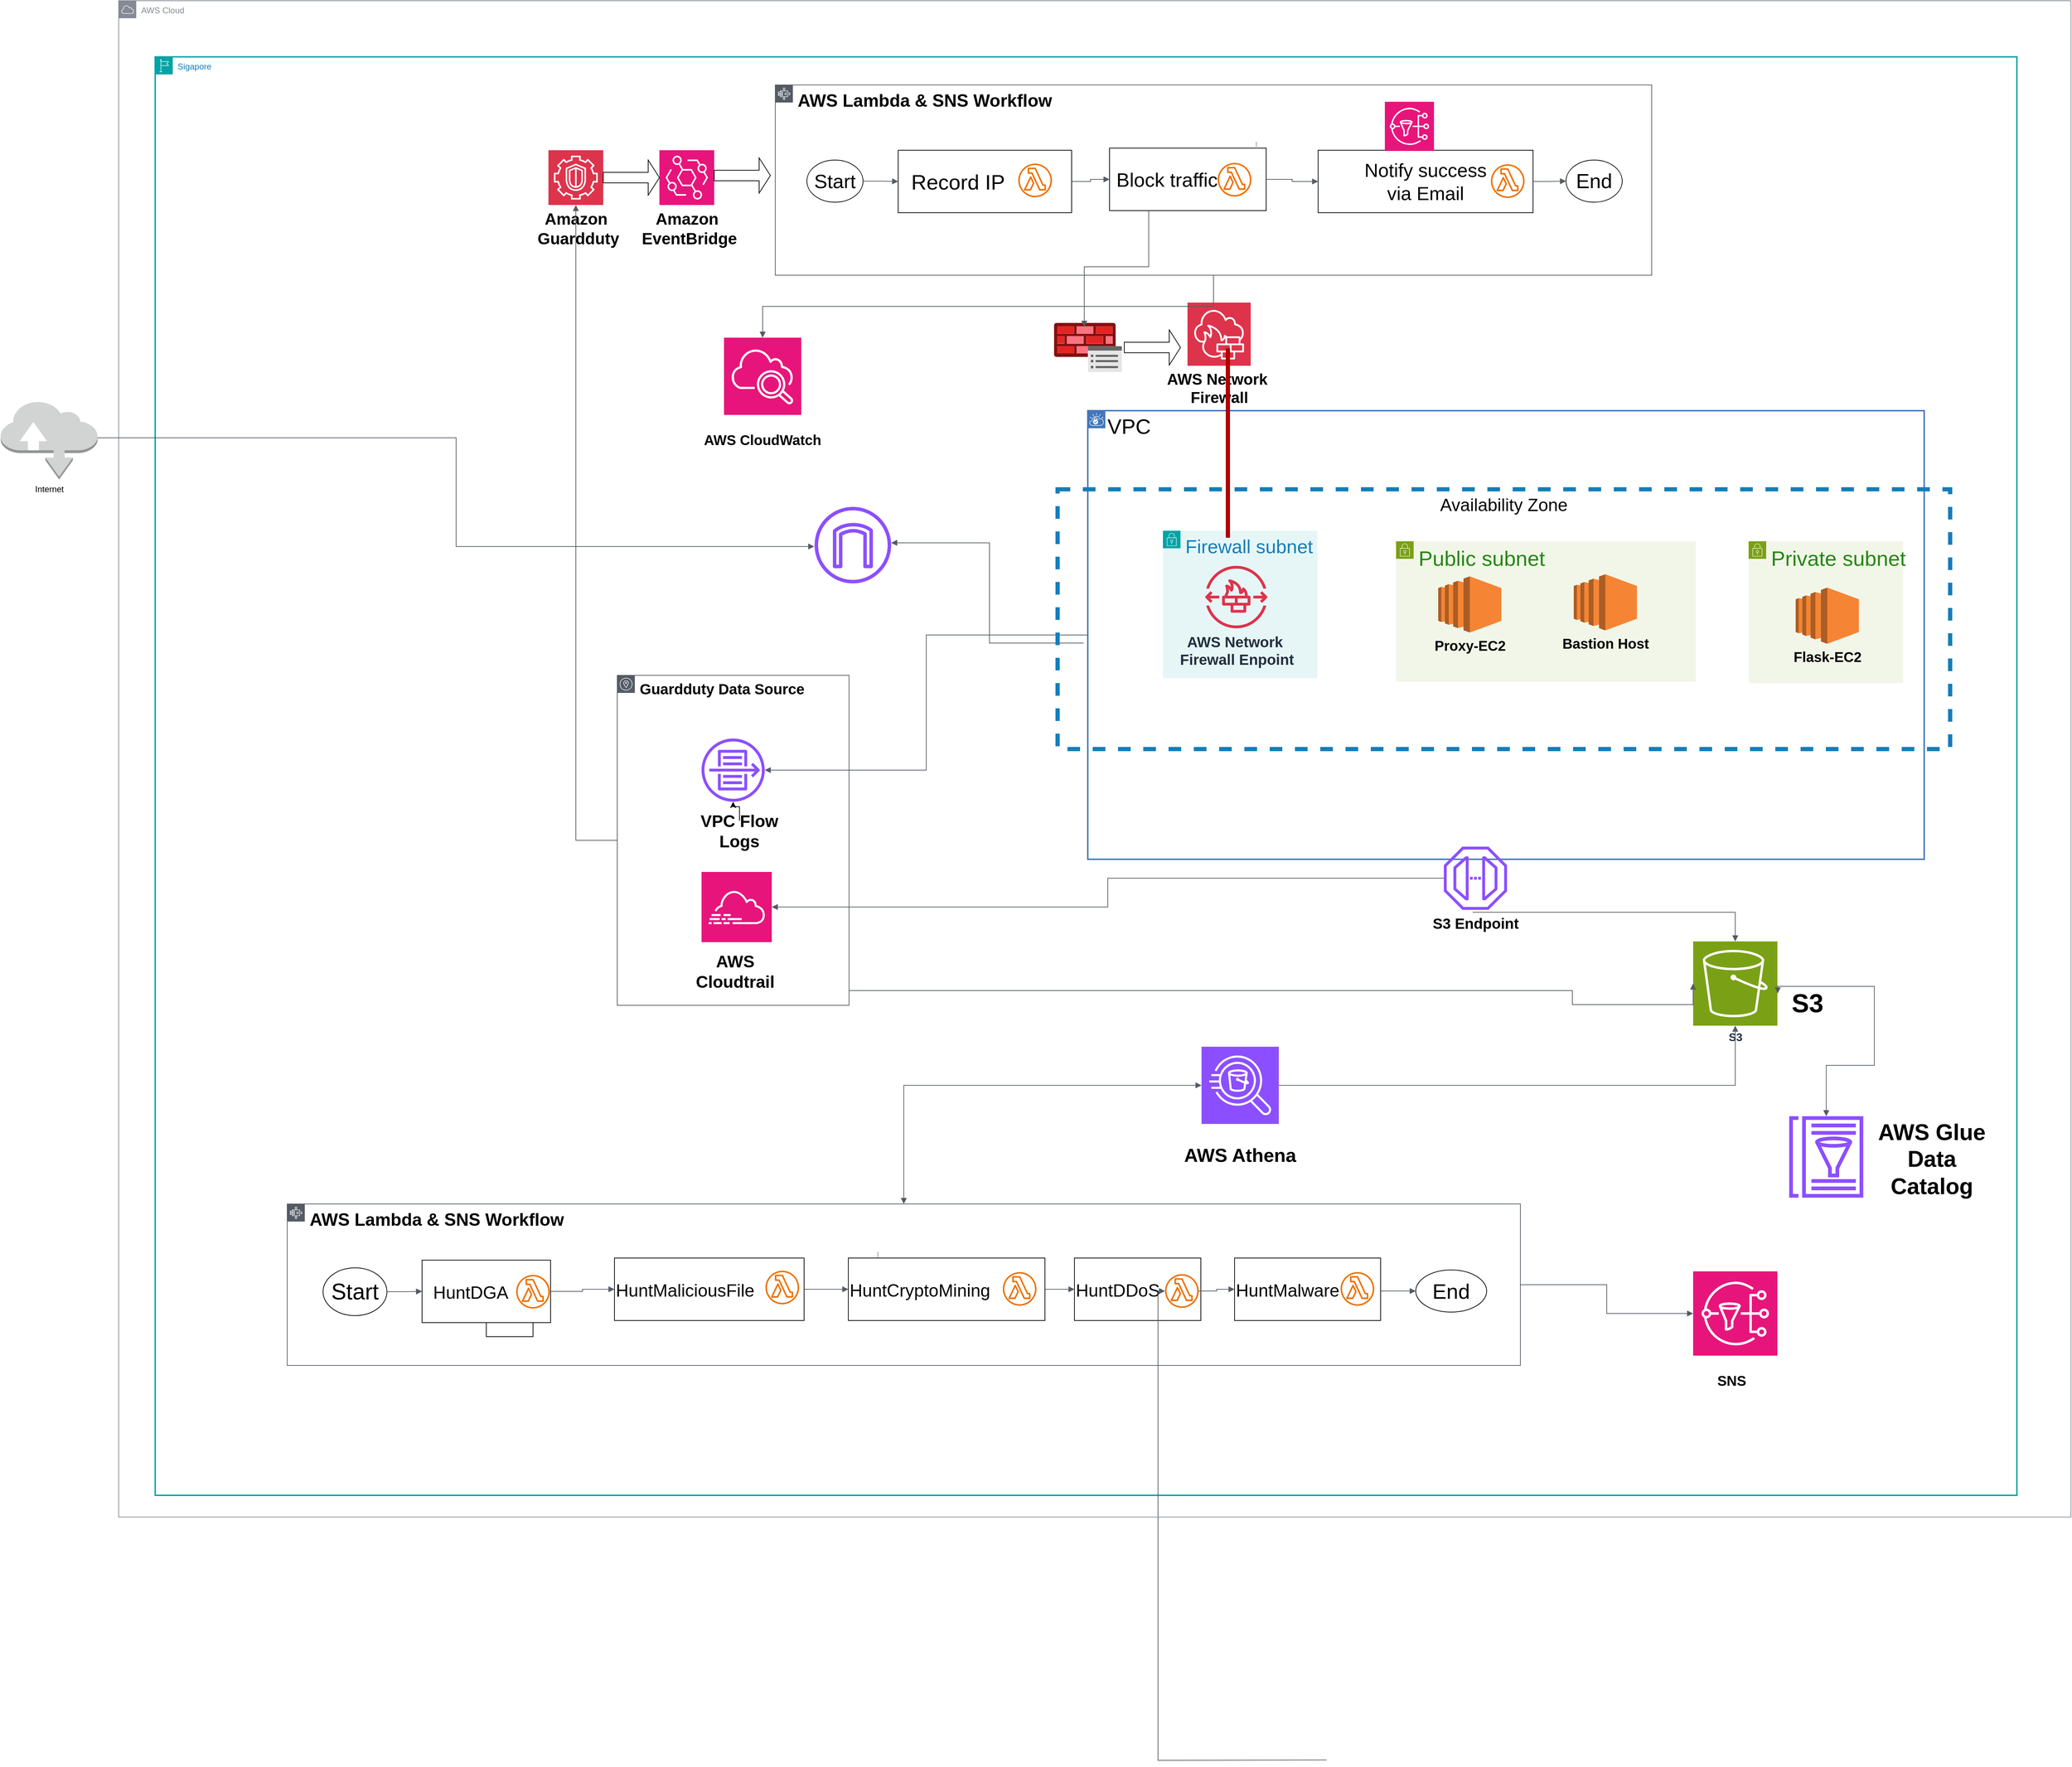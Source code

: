 <mxfile version="27.1.4">
  <diagram name="Trang-1" id="rcItPHVDbqnt85SRIA_v">
    <mxGraphModel dx="4168" dy="2244" grid="0" gridSize="10" guides="0" tooltips="1" connect="1" arrows="1" fold="1" page="1" pageScale="1" pageWidth="4800" pageHeight="4336" background="light-dark(#FFFFFF,#FFFFFF)" math="0" shadow="0">
      <root>
        <mxCell id="0" />
        <mxCell id="1" parent="0" />
        <mxCell id="wpNzQlKAcKia0D_ap1BT-6" value="&lt;font style=&quot;font-size: 30px;&quot;&gt;Public subnet&lt;/font&gt;" style="points=[[0,0],[0.25,0],[0.5,0],[0.75,0],[1,0],[1,0.25],[1,0.5],[1,0.75],[1,1],[0.75,1],[0.5,1],[0.25,1],[0,1],[0,0.75],[0,0.5],[0,0.25]];outlineConnect=0;gradientColor=none;html=1;whiteSpace=wrap;fontSize=12;fontStyle=0;container=1;pointerEvents=0;collapsible=0;recursiveResize=0;shape=mxgraph.aws4.group;grIcon=mxgraph.aws4.group_security_group;grStroke=0;strokeColor=#7AA116;fillColor=#F2F6E8;verticalAlign=top;align=left;spacingLeft=30;fontColor=#248814;dashed=0;" parent="1" vertex="1">
          <mxGeometry x="2010" y="1360" width="427" height="200" as="geometry" />
        </mxCell>
        <mxCell id="wAdAc6-QEUFjlLHtvM_q-1" value="Sigapore" style="points=[[0,0],[0.25,0],[0.5,0],[0.75,0],[1,0],[1,0.25],[1,0.5],[1,0.75],[1,1],[0.75,1],[0.5,1],[0.25,1],[0,1],[0,0.75],[0,0.5],[0,0.25]];outlineConnect=0;gradientColor=none;html=1;whiteSpace=wrap;fontSize=12;fontStyle=0;container=1;pointerEvents=0;collapsible=0;recursiveResize=0;shape=mxgraph.aws4.group;grIcon=mxgraph.aws4.group_region;strokeColor=#00A4A6;fillColor=none;verticalAlign=top;align=left;spacingLeft=30;fontColor=#147EBA;strokeWidth=2;" parent="1" vertex="1">
          <mxGeometry x="243" y="670" width="2651" height="2049" as="geometry" />
        </mxCell>
        <mxCell id="wAdAc6-QEUFjlLHtvM_q-3" value="&lt;font style=&quot;color: light-dark(rgb(0, 0, 0), rgb(0, 0, 0)); font-size: 30px;&quot;&gt;VPC&lt;/font&gt;" style="shape=mxgraph.ibm.box;prType=vpc;fontStyle=0;verticalAlign=top;align=left;spacingLeft=32;spacingTop=4;fillColor=none;rounded=0;whiteSpace=wrap;html=1;strokeColor=#4376BB;strokeWidth=2;dashed=0;container=0;spacing=-4;collapsible=0;expand=0;recursiveResize=0;fontSize=20;" parent="wAdAc6-QEUFjlLHtvM_q-1" vertex="1">
          <mxGeometry x="1328" y="504" width="1191" height="639" as="geometry" />
        </mxCell>
        <mxCell id="wAdAc6-QEUFjlLHtvM_q-11" value="&lt;font style=&quot;font-size: 25px; color: light-dark(rgb(255, 255, 255), rgb(0, 0, 0));&quot;&gt;&lt;b style=&quot;&quot;&gt;Firewall Policy&lt;/b&gt;&lt;/font&gt;" style="image;aspect=fixed;html=1;points=[];align=center;fontSize=12;image=img/lib/azure2/networking/Azure_Firewall_Policy.svg;labelBackgroundColor=light-dark(#FFFFFF,#FFFFFF);" parent="wAdAc6-QEUFjlLHtvM_q-1" vertex="1">
          <mxGeometry x="1280" y="379" width="96.51" height="70" as="geometry" />
        </mxCell>
        <mxCell id="wAdAc6-QEUFjlLHtvM_q-12" value="&lt;font style=&quot;color: light-dark(rgb(0, 0, 0), rgb(0, 0, 0)); font-size: 23px;&quot;&gt;&lt;b style=&quot;&quot;&gt;Amazon&lt;/b&gt;&lt;/font&gt;&lt;div&gt;&lt;font style=&quot;color: light-dark(rgb(0, 0, 0), rgb(0, 0, 0)); font-size: 23px;&quot;&gt;&lt;b style=&quot;&quot;&gt;&amp;nbsp;EventBridge&lt;/b&gt;&lt;/font&gt;&lt;/div&gt;" style="sketch=0;points=[[0,0,0],[0.25,0,0],[0.5,0,0],[0.75,0,0],[1,0,0],[0,1,0],[0.25,1,0],[0.5,1,0],[0.75,1,0],[1,1,0],[0,0.25,0],[0,0.5,0],[0,0.75,0],[1,0.25,0],[1,0.5,0],[1,0.75,0]];outlineConnect=0;fontColor=#232F3E;fillColor=#E7157B;strokeColor=#ffffff;dashed=0;verticalLabelPosition=bottom;verticalAlign=top;align=center;html=1;fontSize=12;fontStyle=0;aspect=fixed;shape=mxgraph.aws4.resourceIcon;resIcon=mxgraph.aws4.eventbridge;" parent="wAdAc6-QEUFjlLHtvM_q-1" vertex="1">
          <mxGeometry x="718" y="133" width="78" height="78" as="geometry" />
        </mxCell>
        <mxCell id="wAdAc6-QEUFjlLHtvM_q-13" value="&lt;font style=&quot;color: light-dark(rgb(0, 0, 0), rgb(0, 0, 0)); font-size: 23px;&quot;&gt;&lt;b style=&quot;&quot;&gt;Amazon&lt;/b&gt;&lt;/font&gt;&lt;div&gt;&lt;font style=&quot;color: light-dark(rgb(0, 0, 0), rgb(0, 0, 0)); font-size: 23px;&quot;&gt;&lt;b style=&quot;&quot;&gt;&amp;nbsp;Guardduty&lt;/b&gt;&lt;/font&gt;&lt;/div&gt;" style="sketch=0;points=[[0,0,0],[0.25,0,0],[0.5,0,0],[0.75,0,0],[1,0,0],[0,1,0],[0.25,1,0],[0.5,1,0],[0.75,1,0],[1,1,0],[0,0.25,0],[0,0.5,0],[0,0.75,0],[1,0.25,0],[1,0.5,0],[1,0.75,0]];outlineConnect=0;fontColor=#232F3E;fillColor=#DD344C;strokeColor=#ffffff;dashed=0;verticalLabelPosition=bottom;verticalAlign=top;align=center;html=1;fontSize=12;fontStyle=0;aspect=fixed;shape=mxgraph.aws4.resourceIcon;resIcon=mxgraph.aws4.guardduty;" parent="wAdAc6-QEUFjlLHtvM_q-1" vertex="1">
          <mxGeometry x="560" y="133" width="78" height="78" as="geometry" />
        </mxCell>
        <mxCell id="wAdAc6-QEUFjlLHtvM_q-14" value="" style="shape=singleArrow;whiteSpace=wrap;html=1;" parent="wAdAc6-QEUFjlLHtvM_q-1" vertex="1">
          <mxGeometry x="638" y="147" width="80" height="50" as="geometry" />
        </mxCell>
        <mxCell id="wAdAc6-QEUFjlLHtvM_q-15" value="" style="shape=singleArrow;whiteSpace=wrap;html=1;" parent="wAdAc6-QEUFjlLHtvM_q-1" vertex="1">
          <mxGeometry x="796" y="144" width="80" height="50" as="geometry" />
        </mxCell>
        <mxCell id="wAdAc6-QEUFjlLHtvM_q-17" value="&lt;font style=&quot;color: light-dark(rgb(0, 0, 0), rgb(0, 0, 0)); font-size: 22px;&quot;&gt;&lt;font style=&quot;&quot;&gt;&lt;b style=&quot;&quot;&gt;AWS&amp;nbsp;&lt;/b&gt;&lt;/font&gt;&lt;b style=&quot;background-color: transparent;&quot;&gt;Network&amp;nbsp;&lt;/b&gt;&lt;/font&gt;&lt;div&gt;&lt;font style=&quot;color: light-dark(rgb(0, 0, 0), rgb(0, 0, 0)); font-size: 22px;&quot;&gt;&lt;b style=&quot;&quot;&gt;Firewall&lt;/b&gt;&lt;/font&gt;&lt;/div&gt;" style="sketch=0;points=[[0,0,0],[0.25,0,0],[0.5,0,0],[0.75,0,0],[1,0,0],[0,1,0],[0.25,1,0],[0.5,1,0],[0.75,1,0],[1,1,0],[0,0.25,0],[0,0.5,0],[0,0.75,0],[1,0.25,0],[1,0.5,0],[1,0.75,0]];outlineConnect=0;fontColor=#232F3E;fillColor=#DD344C;strokeColor=#ffffff;dashed=0;verticalLabelPosition=bottom;verticalAlign=top;align=center;html=1;fontSize=12;fontStyle=0;aspect=fixed;shape=mxgraph.aws4.resourceIcon;resIcon=mxgraph.aws4.network_firewall;" parent="wAdAc6-QEUFjlLHtvM_q-1" vertex="1">
          <mxGeometry x="1470" y="350" width="90" height="90" as="geometry" />
        </mxCell>
        <mxCell id="wAdAc6-QEUFjlLHtvM_q-18" value="" style="shape=singleArrow;whiteSpace=wrap;html=1;" parent="wAdAc6-QEUFjlLHtvM_q-1" vertex="1">
          <mxGeometry x="1380" y="389" width="80" height="50" as="geometry" />
        </mxCell>
        <mxCell id="wAdAc6-QEUFjlLHtvM_q-20" value="&lt;font style=&quot;color: light-dark(rgb(0, 0, 0), rgb(0, 0, 0)); font-size: 28px;&quot;&gt;Start&lt;/font&gt;" style="ellipse;whiteSpace=wrap;html=1;fillColor=light-dark(#FFFFFF,#FFFFFF);strokeColor=light-dark(#000000,#000000);" parent="wAdAc6-QEUFjlLHtvM_q-1" vertex="1">
          <mxGeometry x="928" y="147" width="80" height="60" as="geometry" />
        </mxCell>
        <mxCell id="wAdAc6-QEUFjlLHtvM_q-21" value="&lt;font style=&quot;color: light-dark(rgb(0, 0, 0), rgb(0, 0, 0)); font-size: 30px;&quot;&gt;&amp;nbsp; Record IP&lt;/font&gt;" style="rounded=0;whiteSpace=wrap;html=1;align=left;fillColor=light-dark(#FFFFFF,#FFFFFF);strokeColor=light-dark(#000000,#000000);" parent="wAdAc6-QEUFjlLHtvM_q-1" vertex="1">
          <mxGeometry x="1058" y="133" width="247" height="89" as="geometry" />
        </mxCell>
        <mxCell id="wAdAc6-QEUFjlLHtvM_q-22" value="&lt;font style=&quot;color: light-dark(rgb(0, 0, 0), rgb(0, 0, 0)); font-size: 28px;&quot;&gt;&amp;nbsp;Block&amp;nbsp;&lt;span style=&quot;background-color: transparent;&quot;&gt;traffic&lt;/span&gt;&lt;/font&gt;" style="rounded=0;whiteSpace=wrap;html=1;align=left;fillColor=light-dark(#FFFFFF,#FFFFFF);strokeColor=light-dark(#000000,#000000);" parent="wAdAc6-QEUFjlLHtvM_q-1" vertex="1">
          <mxGeometry x="1359" y="130" width="223" height="89" as="geometry" />
        </mxCell>
        <mxCell id="wAdAc6-QEUFjlLHtvM_q-23" value="&lt;font style=&quot;font-size: 27px; color: light-dark(rgb(0, 0, 0), rgb(0, 0, 0));&quot;&gt;Notify success&lt;/font&gt;&lt;div&gt;&lt;font style=&quot;font-size: 27px; color: light-dark(rgb(0, 0, 0), rgb(0, 0, 0));&quot;&gt;via Email&lt;/font&gt;&lt;/div&gt;" style="rounded=0;whiteSpace=wrap;html=1;fillColor=light-dark(#FFFFFF,#FFFFFF);strokeColor=light-dark(#000000,#000000);" parent="wAdAc6-QEUFjlLHtvM_q-1" vertex="1">
          <mxGeometry x="1656" y="133" width="306" height="89" as="geometry" />
        </mxCell>
        <mxCell id="wAdAc6-QEUFjlLHtvM_q-24" value="&lt;font style=&quot;color: light-dark(rgb(0, 0, 0), rgb(0, 0, 0)); font-size: 29px;&quot;&gt;End&lt;/font&gt;" style="ellipse;whiteSpace=wrap;html=1;fillColor=light-dark(#FFFFFF,#FFFFFF);strokeColor=light-dark(#000000,#000000);" parent="wAdAc6-QEUFjlLHtvM_q-1" vertex="1">
          <mxGeometry x="2009" y="147" width="80" height="60" as="geometry" />
        </mxCell>
        <mxCell id="wAdAc6-QEUFjlLHtvM_q-25" value="" style="edgeStyle=orthogonalEdgeStyle;html=1;endArrow=block;elbow=vertical;startArrow=none;endFill=1;strokeColor=light-dark(#545B64,#000000);rounded=0;entryX=0;entryY=0.5;entryDx=0;entryDy=0;exitX=1;exitY=0.5;exitDx=0;exitDy=0;" parent="wAdAc6-QEUFjlLHtvM_q-1" source="wAdAc6-QEUFjlLHtvM_q-20" target="wAdAc6-QEUFjlLHtvM_q-21" edge="1">
          <mxGeometry width="100" relative="1" as="geometry">
            <mxPoint x="1058" y="441" as="sourcePoint" />
            <mxPoint x="1158" y="441" as="targetPoint" />
          </mxGeometry>
        </mxCell>
        <mxCell id="wAdAc6-QEUFjlLHtvM_q-26" value="" style="edgeStyle=orthogonalEdgeStyle;html=1;endArrow=block;elbow=vertical;startArrow=none;endFill=1;strokeColor=light-dark(#545B64,#000000);rounded=0;exitX=1;exitY=0.5;exitDx=0;exitDy=0;entryX=0;entryY=0.5;entryDx=0;entryDy=0;" parent="wAdAc6-QEUFjlLHtvM_q-1" source="wAdAc6-QEUFjlLHtvM_q-21" target="wAdAc6-QEUFjlLHtvM_q-22" edge="1">
          <mxGeometry width="100" relative="1" as="geometry">
            <mxPoint x="1048" y="351" as="sourcePoint" />
            <mxPoint x="1148" y="351" as="targetPoint" />
          </mxGeometry>
        </mxCell>
        <mxCell id="wAdAc6-QEUFjlLHtvM_q-27" value="" style="edgeStyle=orthogonalEdgeStyle;html=1;endArrow=block;elbow=vertical;startArrow=none;endFill=1;strokeColor=light-dark(#545B64,#000000);rounded=0;exitX=1;exitY=0.5;exitDx=0;exitDy=0;entryX=0;entryY=0.5;entryDx=0;entryDy=0;" parent="wAdAc6-QEUFjlLHtvM_q-1" source="wAdAc6-QEUFjlLHtvM_q-22" target="wAdAc6-QEUFjlLHtvM_q-23" edge="1">
          <mxGeometry width="100" relative="1" as="geometry">
            <mxPoint x="1048" y="351" as="sourcePoint" />
            <mxPoint x="1148" y="351" as="targetPoint" />
          </mxGeometry>
        </mxCell>
        <mxCell id="wAdAc6-QEUFjlLHtvM_q-28" value="" style="edgeStyle=orthogonalEdgeStyle;html=1;endArrow=block;elbow=vertical;startArrow=none;endFill=1;strokeColor=light-dark(#545B64,#000000);rounded=0;exitX=1;exitY=0.5;exitDx=0;exitDy=0;entryX=0;entryY=0.5;entryDx=0;entryDy=0;" parent="wAdAc6-QEUFjlLHtvM_q-1" source="wAdAc6-QEUFjlLHtvM_q-23" target="wAdAc6-QEUFjlLHtvM_q-24" edge="1">
          <mxGeometry width="100" relative="1" as="geometry">
            <mxPoint x="1048" y="351" as="sourcePoint" />
            <mxPoint x="1148" y="351" as="targetPoint" />
          </mxGeometry>
        </mxCell>
        <mxCell id="wAdAc6-QEUFjlLHtvM_q-29" value="" style="sketch=0;outlineConnect=0;fontColor=#232F3E;gradientColor=none;fillColor=#ED7100;strokeColor=none;dashed=0;verticalLabelPosition=bottom;verticalAlign=top;align=center;html=1;fontSize=12;fontStyle=0;aspect=fixed;pointerEvents=1;shape=mxgraph.aws4.lambda_function;" parent="wAdAc6-QEUFjlLHtvM_q-1" vertex="1">
          <mxGeometry x="1229" y="152" width="48" height="48" as="geometry" />
        </mxCell>
        <mxCell id="wAdAc6-QEUFjlLHtvM_q-30" value="" style="sketch=0;outlineConnect=0;fontColor=#232F3E;gradientColor=none;fillColor=#ED7100;strokeColor=none;dashed=0;verticalLabelPosition=bottom;verticalAlign=top;align=center;html=1;fontSize=12;fontStyle=0;aspect=fixed;pointerEvents=1;shape=mxgraph.aws4.lambda_function;" parent="wAdAc6-QEUFjlLHtvM_q-1" vertex="1">
          <mxGeometry x="1513" y="151" width="48" height="48" as="geometry" />
        </mxCell>
        <mxCell id="wAdAc6-QEUFjlLHtvM_q-31" value="" style="sketch=0;points=[[0,0,0],[0.25,0,0],[0.5,0,0],[0.75,0,0],[1,0,0],[0,1,0],[0.25,1,0],[0.5,1,0],[0.75,1,0],[1,1,0],[0,0.25,0],[0,0.5,0],[0,0.75,0],[1,0.25,0],[1,0.5,0],[1,0.75,0]];outlineConnect=0;fontColor=#232F3E;fillColor=#E7157B;strokeColor=#ffffff;dashed=0;verticalLabelPosition=bottom;verticalAlign=top;align=center;html=1;fontSize=12;fontStyle=0;aspect=fixed;shape=mxgraph.aws4.resourceIcon;resIcon=mxgraph.aws4.sns;" parent="wAdAc6-QEUFjlLHtvM_q-1" vertex="1">
          <mxGeometry x="1751" y="64" width="70" height="70" as="geometry" />
        </mxCell>
        <mxCell id="wAdAc6-QEUFjlLHtvM_q-32" value="" style="verticalLabelPosition=bottom;shadow=0;dashed=0;align=center;html=1;verticalAlign=top;strokeWidth=1;shape=mxgraph.mockup.markup.line;strokeColor=#999999;direction=north;" parent="wAdAc6-QEUFjlLHtvM_q-1" vertex="1">
          <mxGeometry x="1558" y="121" width="20" height="10" as="geometry" />
        </mxCell>
        <mxCell id="wAdAc6-QEUFjlLHtvM_q-33" value="" style="edgeStyle=orthogonalEdgeStyle;html=1;endArrow=block;elbow=vertical;startArrow=none;endFill=1;strokeColor=light-dark(#545B64,#000000);rounded=0;exitX=0.25;exitY=1;exitDx=0;exitDy=0;entryX=0.446;entryY=0.079;entryDx=0;entryDy=0;entryPerimeter=0;" parent="wAdAc6-QEUFjlLHtvM_q-1" source="wAdAc6-QEUFjlLHtvM_q-22" target="wAdAc6-QEUFjlLHtvM_q-11" edge="1">
          <mxGeometry width="100" relative="1" as="geometry">
            <mxPoint x="1048" y="451" as="sourcePoint" />
            <mxPoint x="1148" y="451" as="targetPoint" />
          </mxGeometry>
        </mxCell>
        <mxCell id="wAdAc6-QEUFjlLHtvM_q-34" value="&lt;b&gt;&lt;font style=&quot;font-size: 16px;&quot;&gt;S3&lt;/font&gt;&lt;/b&gt;" style="sketch=0;points=[[0,0,0],[0.25,0,0],[0.5,0,0],[0.75,0,0],[1,0,0],[0,1,0],[0.25,1,0],[0.5,1,0],[0.75,1,0],[1,1,0],[0,0.25,0],[0,0.5,0],[0,0.75,0],[1,0.25,0],[1,0.5,0],[1,0.75,0]];outlineConnect=0;fontColor=#232F3E;fillColor=#7AA116;strokeColor=#ffffff;dashed=0;verticalLabelPosition=bottom;verticalAlign=top;align=center;html=1;fontSize=12;fontStyle=0;aspect=fixed;shape=mxgraph.aws4.resourceIcon;resIcon=mxgraph.aws4.s3;" parent="wAdAc6-QEUFjlLHtvM_q-1" vertex="1">
          <mxGeometry x="2190" y="1260" width="120" height="120" as="geometry" />
        </mxCell>
        <mxCell id="wAdAc6-QEUFjlLHtvM_q-35" value="" style="edgeStyle=orthogonalEdgeStyle;html=1;endArrow=block;elbow=vertical;startArrow=none;endFill=1;strokeColor=light-dark(#545B64,#000000);rounded=0;exitX=0.457;exitY=1.039;exitDx=0;exitDy=0;exitPerimeter=0;entryX=0.5;entryY=0;entryDx=0;entryDy=0;entryPerimeter=0;" parent="wAdAc6-QEUFjlLHtvM_q-1" source="wAdAc6-QEUFjlLHtvM_q-39" target="wAdAc6-QEUFjlLHtvM_q-34" edge="1">
          <mxGeometry width="100" relative="1" as="geometry">
            <mxPoint x="1368" y="561" as="sourcePoint" />
            <mxPoint x="2110" y="1315" as="targetPoint" />
          </mxGeometry>
        </mxCell>
        <mxCell id="wAdAc6-QEUFjlLHtvM_q-36" value="" style="sketch=0;outlineConnect=0;fontColor=#232F3E;gradientColor=none;fillColor=#8C4FFF;strokeColor=none;dashed=0;verticalLabelPosition=bottom;verticalAlign=top;align=center;html=1;fontSize=12;fontStyle=0;aspect=fixed;pointerEvents=1;shape=mxgraph.aws4.internet_gateway;" parent="wAdAc6-QEUFjlLHtvM_q-1" vertex="1">
          <mxGeometry x="939" y="641" width="109" height="109" as="geometry" />
        </mxCell>
        <mxCell id="wAdAc6-QEUFjlLHtvM_q-37" value="" style="edgeStyle=orthogonalEdgeStyle;html=1;endArrow=block;elbow=vertical;startArrow=none;endFill=1;strokeColor=light-dark(#545B64,#000000);rounded=0;exitX=-0.005;exitY=0.518;exitDx=0;exitDy=0;exitPerimeter=0;entryX=1;entryY=0.47;entryDx=0;entryDy=0;entryPerimeter=0;" parent="wAdAc6-QEUFjlLHtvM_q-1" source="wAdAc6-QEUFjlLHtvM_q-3" target="wAdAc6-QEUFjlLHtvM_q-36" edge="1">
          <mxGeometry width="100" relative="1" as="geometry">
            <mxPoint x="1605" y="1017" as="sourcePoint" />
            <mxPoint x="918" y="848" as="targetPoint" />
          </mxGeometry>
        </mxCell>
        <mxCell id="wpNzQlKAcKia0D_ap1BT-3" value="&lt;b&gt;&lt;font style=&quot;font-size: 21px; color: light-dark(rgb(0, 0, 0), rgb(0, 0, 0));&quot;&gt;Guardduty Data Source&lt;/font&gt;&lt;/b&gt;" style="sketch=0;outlineConnect=0;gradientColor=none;html=1;whiteSpace=wrap;fontSize=12;fontStyle=0;shape=mxgraph.aws4.group;grIcon=mxgraph.aws4.group_availability_zone;strokeColor=light-dark(#545B64,#000000);fillColor=none;verticalAlign=top;align=left;spacingLeft=30;fontColor=#545B64;strokeWidth=1;" parent="wAdAc6-QEUFjlLHtvM_q-1" vertex="1">
          <mxGeometry x="658" y="881" width="330" height="470" as="geometry" />
        </mxCell>
        <mxCell id="wpNzQlKAcKia0D_ap1BT-10" value="" style="sketch=0;outlineConnect=0;fontColor=#232F3E;gradientColor=none;fillColor=#8C4FFF;strokeColor=none;dashed=0;verticalLabelPosition=bottom;verticalAlign=top;align=center;html=1;fontSize=12;fontStyle=0;aspect=fixed;pointerEvents=1;shape=mxgraph.aws4.flow_logs;" parent="wAdAc6-QEUFjlLHtvM_q-1" vertex="1">
          <mxGeometry x="778" y="971" width="90" height="90" as="geometry" />
        </mxCell>
        <mxCell id="wpNzQlKAcKia0D_ap1BT-12" value="" style="edgeStyle=orthogonalEdgeStyle;rounded=0;orthogonalLoop=1;jettySize=auto;html=1;" parent="wAdAc6-QEUFjlLHtvM_q-1" source="wpNzQlKAcKia0D_ap1BT-11" target="wpNzQlKAcKia0D_ap1BT-10" edge="1">
          <mxGeometry relative="1" as="geometry" />
        </mxCell>
        <mxCell id="wpNzQlKAcKia0D_ap1BT-11" value="&lt;font style=&quot;color: light-dark(rgb(0, 0, 0), rgb(0, 0, 0)); font-size: 24px;&quot;&gt;&lt;b style=&quot;&quot;&gt;VPC Flow Logs&lt;/b&gt;&lt;/font&gt;" style="text;strokeColor=none;align=center;fillColor=none;html=1;verticalAlign=middle;whiteSpace=wrap;rounded=0;" parent="wAdAc6-QEUFjlLHtvM_q-1" vertex="1">
          <mxGeometry x="747" y="1088" width="170" height="30" as="geometry" />
        </mxCell>
        <mxCell id="wpNzQlKAcKia0D_ap1BT-14" value="" style="sketch=0;points=[[0,0,0],[0.25,0,0],[0.5,0,0],[0.75,0,0],[1,0,0],[0,1,0],[0.25,1,0],[0.5,1,0],[0.75,1,0],[1,1,0],[0,0.25,0],[0,0.5,0],[0,0.75,0],[1,0.25,0],[1,0.5,0],[1,0.75,0]];points=[[0,0,0],[0.25,0,0],[0.5,0,0],[0.75,0,0],[1,0,0],[0,1,0],[0.25,1,0],[0.5,1,0],[0.75,1,0],[1,1,0],[0,0.25,0],[0,0.5,0],[0,0.75,0],[1,0.25,0],[1,0.5,0],[1,0.75,0]];outlineConnect=0;fontColor=#232F3E;fillColor=#E7157B;strokeColor=#ffffff;dashed=0;verticalLabelPosition=bottom;verticalAlign=top;align=center;html=1;fontSize=12;fontStyle=0;aspect=fixed;shape=mxgraph.aws4.resourceIcon;resIcon=mxgraph.aws4.cloudtrail;" parent="wAdAc6-QEUFjlLHtvM_q-1" vertex="1">
          <mxGeometry x="778" y="1161" width="100" height="100" as="geometry" />
        </mxCell>
        <mxCell id="wpNzQlKAcKia0D_ap1BT-15" value="&lt;b style=&quot;&quot;&gt;&lt;font style=&quot;color: light-dark(rgb(0, 0, 0), rgb(0, 0, 0)); font-size: 24px;&quot;&gt;AWS Cloudtrail&lt;/font&gt;&lt;/b&gt;" style="text;strokeColor=none;align=center;fillColor=none;html=1;verticalAlign=middle;whiteSpace=wrap;rounded=0;" parent="wAdAc6-QEUFjlLHtvM_q-1" vertex="1">
          <mxGeometry x="741" y="1288" width="170" height="30" as="geometry" />
        </mxCell>
        <mxCell id="wpNzQlKAcKia0D_ap1BT-20" value="" style="edgeStyle=orthogonalEdgeStyle;html=1;endArrow=block;elbow=vertical;startArrow=none;endFill=1;strokeColor=light-dark(#545B64,#000000);rounded=0;entryX=1;entryY=0.5;entryDx=0;entryDy=0;entryPerimeter=0;" parent="wAdAc6-QEUFjlLHtvM_q-1" target="wpNzQlKAcKia0D_ap1BT-14" edge="1" source="wAdAc6-QEUFjlLHtvM_q-39">
          <mxGeometry width="100" relative="1" as="geometry">
            <mxPoint x="1688" y="1261" as="sourcePoint" />
            <mxPoint x="1328" y="1081" as="targetPoint" />
          </mxGeometry>
        </mxCell>
        <mxCell id="wpNzQlKAcKia0D_ap1BT-21" value="" style="edgeStyle=orthogonalEdgeStyle;html=1;endArrow=none;elbow=vertical;startArrow=block;startFill=1;strokeColor=light-dark(#545B64,#000000);rounded=0;" parent="wAdAc6-QEUFjlLHtvM_q-1" source="wpNzQlKAcKia0D_ap1BT-10" target="wAdAc6-QEUFjlLHtvM_q-3" edge="1">
          <mxGeometry width="100" relative="1" as="geometry">
            <mxPoint x="1228" y="831" as="sourcePoint" />
            <mxPoint x="1328" y="831" as="targetPoint" />
          </mxGeometry>
        </mxCell>
        <mxCell id="wpNzQlKAcKia0D_ap1BT-22" value="" style="edgeStyle=orthogonalEdgeStyle;html=1;endArrow=none;elbow=vertical;startArrow=block;startFill=1;strokeColor=light-dark(#545B64,#000000);rounded=0;" parent="wAdAc6-QEUFjlLHtvM_q-1" source="wAdAc6-QEUFjlLHtvM_q-13" target="wpNzQlKAcKia0D_ap1BT-3" edge="1">
          <mxGeometry width="100" relative="1" as="geometry">
            <mxPoint x="1228" y="581" as="sourcePoint" />
            <mxPoint x="1328" y="581" as="targetPoint" />
            <Array as="points">
              <mxPoint x="599" y="1116" />
            </Array>
          </mxGeometry>
        </mxCell>
        <mxCell id="EtzaleCvmVlhLOoWNc1e-2" value="" style="edgeStyle=orthogonalEdgeStyle;html=1;endArrow=block;elbow=vertical;startArrow=none;endFill=1;strokeColor=light-dark(#545B64,#000000);rounded=0;entryX=0;entryY=0.5;entryDx=0;entryDy=0;entryPerimeter=0;" parent="wAdAc6-QEUFjlLHtvM_q-1" source="wpNzQlKAcKia0D_ap1BT-3" target="wAdAc6-QEUFjlLHtvM_q-34" edge="1">
          <mxGeometry width="100" relative="1" as="geometry">
            <mxPoint x="1168" y="1501" as="sourcePoint" />
            <mxPoint x="1268" y="1501" as="targetPoint" />
            <Array as="points">
              <mxPoint x="2018" y="1330" />
              <mxPoint x="2018" y="1350" />
            </Array>
          </mxGeometry>
        </mxCell>
        <mxCell id="EtzaleCvmVlhLOoWNc1e-17" value="&lt;font style=&quot;color: light-dark(rgb(0, 0, 0), rgb(0, 0, 0)); font-size: 32px;&quot;&gt;Start&lt;/font&gt;" style="ellipse;whiteSpace=wrap;html=1;fillColor=light-dark(#FFFFFF,#FFFFFF);strokeColor=light-dark(#000000,#000000);" parent="wAdAc6-QEUFjlLHtvM_q-1" vertex="1">
          <mxGeometry x="239" y="1725" width="91" height="68" as="geometry" />
        </mxCell>
        <mxCell id="0qpvogL_7aWxcKx0yd9Q-4" value="" style="edgeStyle=orthogonalEdgeStyle;rounded=0;orthogonalLoop=1;jettySize=auto;html=1;" edge="1" parent="wAdAc6-QEUFjlLHtvM_q-1" source="EtzaleCvmVlhLOoWNc1e-18" target="EtzaleCvmVlhLOoWNc1e-26">
          <mxGeometry relative="1" as="geometry" />
        </mxCell>
        <mxCell id="EtzaleCvmVlhLOoWNc1e-18" value="&lt;font style=&quot;color: light-dark(rgb(0, 0, 0), rgb(0, 0, 0)); font-size: 25px;&quot;&gt;&amp;nbsp; HuntDGA&lt;/font&gt;" style="rounded=0;whiteSpace=wrap;html=1;align=left;fillColor=light-dark(#FFFFFF,#FFFFFF);strokeColor=light-dark(#000000,#000000);" parent="wAdAc6-QEUFjlLHtvM_q-1" vertex="1">
          <mxGeometry x="380" y="1714" width="183" height="89" as="geometry" />
        </mxCell>
        <mxCell id="EtzaleCvmVlhLOoWNc1e-19" value="&lt;font style=&quot;color: light-dark(rgb(0, 0, 0), rgb(0, 0, 0)); font-size: 25px;&quot;&gt;HuntMaliciousFile&lt;/font&gt;" style="rounded=0;whiteSpace=wrap;html=1;align=left;strokeColor=light-dark(#000000,#000000);fillColor=light-dark(#FFFFFF,#FFFFFF);" parent="wAdAc6-QEUFjlLHtvM_q-1" vertex="1">
          <mxGeometry x="654" y="1711" width="270" height="89" as="geometry" />
        </mxCell>
        <mxCell id="EtzaleCvmVlhLOoWNc1e-21" value="&lt;font style=&quot;color: light-dark(rgb(0, 0, 0), rgb(0, 0, 0)); font-size: 30px;&quot;&gt;End&lt;/font&gt;" style="ellipse;whiteSpace=wrap;html=1;fillColor=light-dark(#FFFFFF,#FFFFFF);strokeColor=light-dark(#000000,#000000);" parent="wAdAc6-QEUFjlLHtvM_q-1" vertex="1">
          <mxGeometry x="1795" y="1728" width="101" height="60" as="geometry" />
        </mxCell>
        <mxCell id="EtzaleCvmVlhLOoWNc1e-22" value="" style="edgeStyle=orthogonalEdgeStyle;html=1;endArrow=block;elbow=vertical;startArrow=none;endFill=1;strokeColor=light-dark(#545B64,#000000);rounded=0;entryX=0;entryY=0.5;entryDx=0;entryDy=0;exitX=1;exitY=0.5;exitDx=0;exitDy=0;" parent="wAdAc6-QEUFjlLHtvM_q-1" source="EtzaleCvmVlhLOoWNc1e-17" target="EtzaleCvmVlhLOoWNc1e-18" edge="1">
          <mxGeometry width="100" relative="1" as="geometry">
            <mxPoint x="460" y="2022" as="sourcePoint" />
            <mxPoint x="560" y="2022" as="targetPoint" />
          </mxGeometry>
        </mxCell>
        <mxCell id="EtzaleCvmVlhLOoWNc1e-23" value="" style="edgeStyle=orthogonalEdgeStyle;html=1;endArrow=block;elbow=vertical;startArrow=none;endFill=1;strokeColor=light-dark(#545B64,#000000);rounded=0;exitX=1;exitY=0.5;exitDx=0;exitDy=0;entryX=0;entryY=0.5;entryDx=0;entryDy=0;" parent="wAdAc6-QEUFjlLHtvM_q-1" source="EtzaleCvmVlhLOoWNc1e-18" target="EtzaleCvmVlhLOoWNc1e-19" edge="1">
          <mxGeometry width="100" relative="1" as="geometry">
            <mxPoint x="450" y="1932" as="sourcePoint" />
            <mxPoint x="550" y="1932" as="targetPoint" />
          </mxGeometry>
        </mxCell>
        <mxCell id="EtzaleCvmVlhLOoWNc1e-24" value="" style="edgeStyle=orthogonalEdgeStyle;html=1;endArrow=block;elbow=vertical;startArrow=none;endFill=1;strokeColor=light-dark(#545B64,#000000);rounded=0;exitX=1;exitY=0.5;exitDx=0;exitDy=0;entryX=0;entryY=0.5;entryDx=0;entryDy=0;" parent="wAdAc6-QEUFjlLHtvM_q-1" source="EtzaleCvmVlhLOoWNc1e-19" target="EtzaleCvmVlhLOoWNc1e-30" edge="1">
          <mxGeometry width="100" relative="1" as="geometry">
            <mxPoint x="450" y="1932" as="sourcePoint" />
            <mxPoint x="1088" y="1756" as="targetPoint" />
          </mxGeometry>
        </mxCell>
        <mxCell id="EtzaleCvmVlhLOoWNc1e-25" value="" style="edgeStyle=orthogonalEdgeStyle;html=1;endArrow=block;elbow=vertical;startArrow=none;endFill=1;strokeColor=light-dark(#545B64,#000000);rounded=0;exitX=1;exitY=0.5;exitDx=0;exitDy=0;entryX=0;entryY=0.5;entryDx=0;entryDy=0;" parent="wAdAc6-QEUFjlLHtvM_q-1" target="EtzaleCvmVlhLOoWNc1e-21" edge="1">
          <mxGeometry width="100" relative="1" as="geometry">
            <mxPoint x="1598.0" y="1758.5" as="sourcePoint" />
            <mxPoint x="550" y="1932" as="targetPoint" />
          </mxGeometry>
        </mxCell>
        <mxCell id="EtzaleCvmVlhLOoWNc1e-26" value="" style="sketch=0;outlineConnect=0;fontColor=#232F3E;gradientColor=none;fillColor=#ED7100;strokeColor=none;dashed=0;verticalLabelPosition=bottom;verticalAlign=top;align=center;html=1;fontSize=12;fontStyle=0;aspect=fixed;pointerEvents=1;shape=mxgraph.aws4.lambda_function;" parent="wAdAc6-QEUFjlLHtvM_q-1" vertex="1">
          <mxGeometry x="514" y="1735" width="48" height="48" as="geometry" />
        </mxCell>
        <mxCell id="EtzaleCvmVlhLOoWNc1e-27" value="" style="sketch=0;outlineConnect=0;fontColor=#232F3E;gradientColor=none;fillColor=#ED7100;strokeColor=none;dashed=0;verticalLabelPosition=bottom;verticalAlign=top;align=center;html=1;fontSize=12;fontStyle=0;aspect=fixed;pointerEvents=1;shape=mxgraph.aws4.lambda_function;" parent="wAdAc6-QEUFjlLHtvM_q-1" vertex="1">
          <mxGeometry x="869.0" y="1729" width="48" height="48" as="geometry" />
        </mxCell>
        <mxCell id="EtzaleCvmVlhLOoWNc1e-29" value="" style="verticalLabelPosition=bottom;shadow=0;dashed=0;align=center;html=1;verticalAlign=top;strokeWidth=1;shape=mxgraph.mockup.markup.line;strokeColor=#999999;direction=north;" parent="wAdAc6-QEUFjlLHtvM_q-1" vertex="1">
          <mxGeometry x="1019" y="1702" width="20" height="10" as="geometry" />
        </mxCell>
        <mxCell id="EtzaleCvmVlhLOoWNc1e-30" value="&lt;font style=&quot;color: light-dark(rgb(0, 0, 0), rgb(0, 0, 0)); font-size: 25px;&quot;&gt;HuntCryptoMining&lt;/font&gt;" style="rounded=0;whiteSpace=wrap;html=1;align=left;fillColor=light-dark(#FFFFFF,#FFFFFF);strokeColor=light-dark(#000000,#000000);" parent="wAdAc6-QEUFjlLHtvM_q-1" vertex="1">
          <mxGeometry x="987" y="1711" width="280" height="89" as="geometry" />
        </mxCell>
        <mxCell id="EtzaleCvmVlhLOoWNc1e-31" value="" style="sketch=0;outlineConnect=0;fontColor=#232F3E;gradientColor=none;fillColor=#ED7100;strokeColor=none;dashed=0;verticalLabelPosition=bottom;verticalAlign=top;align=center;html=1;fontSize=12;fontStyle=0;aspect=fixed;pointerEvents=1;shape=mxgraph.aws4.lambda_function;" parent="wAdAc6-QEUFjlLHtvM_q-1" vertex="1">
          <mxGeometry x="1207.0" y="1731" width="48" height="48" as="geometry" />
        </mxCell>
        <mxCell id="EtzaleCvmVlhLOoWNc1e-33" value="&lt;font style=&quot;color: light-dark(rgb(0, 0, 0), rgb(0, 0, 0)); font-size: 25px;&quot;&gt;HuntDDoS&lt;/font&gt;" style="rounded=0;whiteSpace=wrap;html=1;align=left;fillColor=light-dark(#FFFFFF,#FFFFFF);strokeColor=light-dark(#000000,#000000);" parent="wAdAc6-QEUFjlLHtvM_q-1" vertex="1">
          <mxGeometry x="1309" y="1711" width="180" height="89" as="geometry" />
        </mxCell>
        <mxCell id="EtzaleCvmVlhLOoWNc1e-35" value="" style="edgeStyle=orthogonalEdgeStyle;html=1;endArrow=block;elbow=vertical;startArrow=none;endFill=1;strokeColor=light-dark(#545B64,#000000);rounded=0;exitX=1;exitY=0.5;exitDx=0;exitDy=0;entryX=0;entryY=0.5;entryDx=0;entryDy=0;" parent="wAdAc6-QEUFjlLHtvM_q-1" source="EtzaleCvmVlhLOoWNc1e-30" target="EtzaleCvmVlhLOoWNc1e-33" edge="1">
          <mxGeometry width="100" relative="1" as="geometry">
            <mxPoint x="1218" y="1971" as="sourcePoint" />
            <mxPoint x="1268" y="1971" as="targetPoint" />
          </mxGeometry>
        </mxCell>
        <mxCell id="EtzaleCvmVlhLOoWNc1e-36" value="&lt;font style=&quot;color: light-dark(rgb(0, 0, 0), rgb(0, 0, 0)); font-size: 25px;&quot;&gt;HuntMalware&lt;/font&gt;" style="rounded=0;whiteSpace=wrap;html=1;align=left;fillColor=light-dark(#FFFFFF,#FFFFFF);strokeColor=light-dark(#000000,#000000);" parent="wAdAc6-QEUFjlLHtvM_q-1" vertex="1">
          <mxGeometry x="1537" y="1711" width="208" height="89" as="geometry" />
        </mxCell>
        <mxCell id="EtzaleCvmVlhLOoWNc1e-37" value="" style="sketch=0;outlineConnect=0;fontColor=#232F3E;gradientColor=none;fillColor=#ED7100;strokeColor=none;dashed=0;verticalLabelPosition=bottom;verticalAlign=top;align=center;html=1;fontSize=12;fontStyle=0;aspect=fixed;pointerEvents=1;shape=mxgraph.aws4.lambda_function;" parent="wAdAc6-QEUFjlLHtvM_q-1" vertex="1">
          <mxGeometry x="1688" y="1731" width="48" height="48" as="geometry" />
        </mxCell>
        <mxCell id="EtzaleCvmVlhLOoWNc1e-38" value="" style="edgeStyle=orthogonalEdgeStyle;html=1;endArrow=block;elbow=vertical;startArrow=none;endFill=1;strokeColor=light-dark(#545B64,#000000);rounded=0;entryX=0;entryY=0.5;entryDx=0;entryDy=0;" parent="wAdAc6-QEUFjlLHtvM_q-1" target="EtzaleCvmVlhLOoWNc1e-36" edge="1" source="EtzaleCvmVlhLOoWNc1e-34">
          <mxGeometry width="100" relative="1" as="geometry">
            <mxPoint x="1428" y="1756" as="sourcePoint" />
            <mxPoint x="1648" y="2021" as="targetPoint" />
          </mxGeometry>
        </mxCell>
        <mxCell id="EtzaleCvmVlhLOoWNc1e-39" value="" style="sketch=0;points=[[0,0,0],[0.25,0,0],[0.5,0,0],[0.75,0,0],[1,0,0],[0,1,0],[0.25,1,0],[0.5,1,0],[0.75,1,0],[1,1,0],[0,0.25,0],[0,0.5,0],[0,0.75,0],[1,0.25,0],[1,0.5,0],[1,0.75,0]];outlineConnect=0;fontColor=#232F3E;fillColor=#E7157B;strokeColor=#ffffff;dashed=0;verticalLabelPosition=bottom;verticalAlign=top;align=center;html=1;fontSize=12;fontStyle=0;aspect=fixed;shape=mxgraph.aws4.resourceIcon;resIcon=mxgraph.aws4.sns;" parent="wAdAc6-QEUFjlLHtvM_q-1" vertex="1">
          <mxGeometry x="2190" y="1730" width="120" height="120" as="geometry" />
        </mxCell>
        <mxCell id="EtzaleCvmVlhLOoWNc1e-41" value="&lt;span style=&quot;font-size: 20px;&quot;&gt;&lt;b&gt;&lt;font style=&quot;color: light-dark(rgb(0, 0, 0), rgb(0, 0, 0));&quot;&gt;SNS&lt;/font&gt;&lt;/b&gt;&lt;/span&gt;" style="text;strokeColor=none;align=center;fillColor=none;html=1;verticalAlign=middle;whiteSpace=wrap;rounded=0;" parent="wAdAc6-QEUFjlLHtvM_q-1" vertex="1">
          <mxGeometry x="2160" y="1870" width="170" height="30" as="geometry" />
        </mxCell>
        <mxCell id="EtzaleCvmVlhLOoWNc1e-42" style="edgeStyle=orthogonalEdgeStyle;rounded=0;orthogonalLoop=1;jettySize=auto;html=1;exitX=0.5;exitY=1;exitDx=0;exitDy=0;" parent="wAdAc6-QEUFjlLHtvM_q-1" source="EtzaleCvmVlhLOoWNc1e-41" target="EtzaleCvmVlhLOoWNc1e-41" edge="1">
          <mxGeometry relative="1" as="geometry" />
        </mxCell>
        <mxCell id="EtzaleCvmVlhLOoWNc1e-43" value="" style="sketch=0;points=[[0,0,0],[0.25,0,0],[0.5,0,0],[0.75,0,0],[1,0,0],[0,1,0],[0.25,1,0],[0.5,1,0],[0.75,1,0],[1,1,0],[0,0.25,0],[0,0.5,0],[0,0.75,0],[1,0.25,0],[1,0.5,0],[1,0.75,0]];outlineConnect=0;fontColor=#232F3E;fillColor=#8C4FFF;strokeColor=#ffffff;dashed=0;verticalLabelPosition=bottom;verticalAlign=top;align=center;html=1;fontSize=12;fontStyle=0;aspect=fixed;shape=mxgraph.aws4.resourceIcon;resIcon=mxgraph.aws4.athena;" parent="wAdAc6-QEUFjlLHtvM_q-1" vertex="1">
          <mxGeometry x="1490" y="1410" width="110" height="110" as="geometry" />
        </mxCell>
        <mxCell id="EtzaleCvmVlhLOoWNc1e-44" value="&lt;b style=&quot;&quot;&gt;&lt;font style=&quot;color: light-dark(rgb(0, 0, 0), rgb(0, 0, 0)); font-size: 27px;&quot;&gt;AWS Athena&lt;/font&gt;&lt;/b&gt;" style="text;strokeColor=none;align=center;fillColor=none;html=1;verticalAlign=middle;whiteSpace=wrap;rounded=0;" parent="wAdAc6-QEUFjlLHtvM_q-1" vertex="1">
          <mxGeometry x="1460" y="1550" width="170" height="30" as="geometry" />
        </mxCell>
        <mxCell id="EtzaleCvmVlhLOoWNc1e-48" value="" style="sketch=0;points=[[0,0,0],[0.25,0,0],[0.5,0,0],[0.75,0,0],[1,0,0],[0,1,0],[0.25,1,0],[0.5,1,0],[0.75,1,0],[1,1,0],[0,0.25,0],[0,0.5,0],[0,0.75,0],[1,0.25,0],[1,0.5,0],[1,0.75,0]];points=[[0,0,0],[0.25,0,0],[0.5,0,0],[0.75,0,0],[1,0,0],[0,1,0],[0.25,1,0],[0.5,1,0],[0.75,1,0],[1,1,0],[0,0.25,0],[0,0.5,0],[0,0.75,0],[1,0.25,0],[1,0.5,0],[1,0.75,0]];outlineConnect=0;fontColor=#232F3E;fillColor=#E7157B;strokeColor=#ffffff;dashed=0;verticalLabelPosition=bottom;verticalAlign=top;align=center;html=1;fontSize=12;fontStyle=0;aspect=fixed;shape=mxgraph.aws4.resourceIcon;resIcon=mxgraph.aws4.cloudwatch_2;" parent="wAdAc6-QEUFjlLHtvM_q-1" vertex="1">
          <mxGeometry x="810" y="400" width="110" height="110" as="geometry" />
        </mxCell>
        <mxCell id="EtzaleCvmVlhLOoWNc1e-49" value="&lt;span style=&quot;font-size: 20px;&quot;&gt;&lt;b&gt;AWS CloudWatch&lt;/b&gt;&lt;/span&gt;" style="text;strokeColor=none;align=center;fillColor=none;html=1;verticalAlign=middle;whiteSpace=wrap;rounded=0;" parent="wAdAc6-QEUFjlLHtvM_q-1" vertex="1">
          <mxGeometry x="780" y="530" width="170" height="30" as="geometry" />
        </mxCell>
        <mxCell id="0qpvogL_7aWxcKx0yd9Q-3" value="" style="edgeStyle=orthogonalEdgeStyle;html=1;endArrow=block;elbow=vertical;startArrow=none;endFill=1;strokeColor=#545B64;rounded=0;entryX=0;entryY=0.5;entryDx=0;entryDy=0;" edge="1" parent="wAdAc6-QEUFjlLHtvM_q-1" target="EtzaleCvmVlhLOoWNc1e-34">
          <mxGeometry width="100" relative="1" as="geometry">
            <mxPoint x="1668" y="2426" as="sourcePoint" />
            <mxPoint x="1777" y="2426" as="targetPoint" />
          </mxGeometry>
        </mxCell>
        <mxCell id="EtzaleCvmVlhLOoWNc1e-34" value="" style="sketch=0;outlineConnect=0;fontColor=#232F3E;gradientColor=none;fillColor=#ED7100;strokeColor=none;dashed=0;verticalLabelPosition=bottom;verticalAlign=top;align=center;html=1;fontSize=12;fontStyle=0;aspect=fixed;pointerEvents=1;shape=mxgraph.aws4.lambda_function;" parent="wAdAc6-QEUFjlLHtvM_q-1" vertex="1">
          <mxGeometry x="1438.0" y="1734" width="48" height="48" as="geometry" />
        </mxCell>
        <mxCell id="EtzaleCvmVlhLOoWNc1e-16" value="&lt;div&gt;&lt;b&gt;&lt;font style=&quot;color: light-dark(rgb(0, 0, 0), rgb(0, 0, 0)); font-size: 25px;&quot;&gt;AWS Lambda &amp;amp; SNS Workflow&lt;/font&gt;&lt;/b&gt;&lt;/div&gt;" style="sketch=0;outlineConnect=0;gradientColor=none;html=1;whiteSpace=wrap;fontSize=12;fontStyle=0;shape=mxgraph.aws4.group;grIcon=mxgraph.aws4.group_aws_step_functions_workflow;strokeColor=light-dark(#545B64,#000000);fillColor=none;verticalAlign=top;align=left;spacingLeft=30;fontColor=#545B64;dashed=0;" parent="wAdAc6-QEUFjlLHtvM_q-1" vertex="1">
          <mxGeometry x="188" y="1634" width="1756" height="230" as="geometry" />
        </mxCell>
        <mxCell id="EtzaleCvmVlhLOoWNc1e-40" value="" style="edgeStyle=orthogonalEdgeStyle;html=1;endArrow=block;elbow=vertical;startArrow=none;endFill=1;strokeColor=light-dark(#545B64,#000000);rounded=0;entryX=0;entryY=0.5;entryDx=0;entryDy=0;entryPerimeter=0;" parent="wAdAc6-QEUFjlLHtvM_q-1" source="EtzaleCvmVlhLOoWNc1e-16" target="EtzaleCvmVlhLOoWNc1e-39" edge="1">
          <mxGeometry width="100" relative="1" as="geometry">
            <mxPoint x="1940" y="1750" as="sourcePoint" />
            <mxPoint x="2040" y="1750" as="targetPoint" />
          </mxGeometry>
        </mxCell>
        <mxCell id="EtzaleCvmVlhLOoWNc1e-46" value="" style="edgeStyle=orthogonalEdgeStyle;html=1;endArrow=block;elbow=vertical;startArrow=block;startFill=1;endFill=1;strokeColor=light-dark(#545B64,#000000);rounded=0;entryX=0;entryY=0.5;entryDx=0;entryDy=0;entryPerimeter=0;" parent="wAdAc6-QEUFjlLHtvM_q-1" source="EtzaleCvmVlhLOoWNc1e-16" target="EtzaleCvmVlhLOoWNc1e-43" edge="1">
          <mxGeometry width="100" relative="1" as="geometry">
            <mxPoint x="1010" y="1470" as="sourcePoint" />
            <mxPoint x="1110" y="1470" as="targetPoint" />
          </mxGeometry>
        </mxCell>
        <mxCell id="wpNzQlKAcKia0D_ap1BT-9" value="&lt;font style=&quot;font-size: 25px; color: light-dark(rgb(0, 0, 0), rgb(0, 0, 0));&quot;&gt;Availability Zone&lt;/font&gt;" style="fillColor=none;strokeColor=#147EBA;dashed=1;verticalAlign=top;fontStyle=0;fontColor=#147EBA;whiteSpace=wrap;html=1;strokeWidth=6;" parent="wAdAc6-QEUFjlLHtvM_q-1" vertex="1">
          <mxGeometry x="1285" y="616" width="1271" height="370" as="geometry" />
        </mxCell>
        <mxCell id="wAdAc6-QEUFjlLHtvM_q-4" value="&lt;font style=&quot;font-size: 27px;&quot;&gt;Firewall&lt;span style=&quot;background-color: transparent; color: light-dark(rgb(20, 126, 186), rgb(69, 160, 212));&quot;&gt;&amp;nbsp;subnet&lt;/span&gt;&lt;/font&gt;" style="points=[[0,0],[0.25,0],[0.5,0],[0.75,0],[1,0],[1,0.25],[1,0.5],[1,0.75],[1,1],[0.75,1],[0.5,1],[0.25,1],[0,1],[0,0.75],[0,0.5],[0,0.25]];outlineConnect=0;gradientColor=none;html=1;whiteSpace=wrap;fontSize=12;fontStyle=0;container=1;pointerEvents=0;collapsible=0;recursiveResize=0;shape=mxgraph.aws4.group;grIcon=mxgraph.aws4.group_security_group;grStroke=0;strokeColor=#00A4A6;fillColor=#E6F6F7;verticalAlign=top;align=left;spacingLeft=30;fontColor=#147EBA;dashed=0;" parent="wAdAc6-QEUFjlLHtvM_q-1" vertex="1">
          <mxGeometry x="1435" y="675" width="220" height="210" as="geometry" />
        </mxCell>
        <mxCell id="wAdAc6-QEUFjlLHtvM_q-6" value="&lt;font style=&quot;font-size: 30px;&quot;&gt;&lt;span style=&quot;background-color: transparent; color: light-dark(rgb(36, 136, 20), rgb(85, 171, 71));&quot;&gt;Private&lt;/span&gt;&lt;span style=&quot;background-color: transparent; color: light-dark(rgb(36, 136, 20), rgb(85, 171, 71));&quot;&gt;&amp;nbsp;subnet&lt;/span&gt;&lt;/font&gt;" style="points=[[0,0],[0.25,0],[0.5,0],[0.75,0],[1,0],[1,0.25],[1,0.5],[1,0.75],[1,1],[0.75,1],[0.5,1],[0.25,1],[0,1],[0,0.75],[0,0.5],[0,0.25]];outlineConnect=0;gradientColor=none;html=1;whiteSpace=wrap;fontSize=12;fontStyle=0;container=1;pointerEvents=0;collapsible=0;recursiveResize=0;shape=mxgraph.aws4.group;grIcon=mxgraph.aws4.group_security_group;grStroke=0;strokeColor=#7AA116;fillColor=#F2F6E8;verticalAlign=top;align=left;spacingLeft=30;fontColor=#248814;dashed=0;" parent="wAdAc6-QEUFjlLHtvM_q-1" vertex="1">
          <mxGeometry x="2269" y="690" width="220" height="202" as="geometry" />
        </mxCell>
        <mxCell id="wAdAc6-QEUFjlLHtvM_q-7" value="&lt;b style=&quot;&quot;&gt;&lt;font style=&quot;font-size: 20px;&quot;&gt;Flask-EC2&lt;/font&gt;&lt;/b&gt;" style="outlineConnect=0;dashed=0;verticalLabelPosition=bottom;verticalAlign=top;align=center;html=1;shape=mxgraph.aws3.ec2;fillColor=#F58534;gradientColor=none;" parent="wAdAc6-QEUFjlLHtvM_q-6" vertex="1">
          <mxGeometry x="67" y="66" width="90" height="80" as="geometry" />
        </mxCell>
        <mxCell id="wAdAc6-QEUFjlLHtvM_q-8" value="" style="line;strokeWidth=6;direction=south;html=1;fillColor=light-dark(#e51400, #e60000);fontColor=#ffffff;strokeColor=#B20000;" parent="wAdAc6-QEUFjlLHtvM_q-1" vertex="1">
          <mxGeometry x="1437.5" y="415" width="180" height="270" as="geometry" />
        </mxCell>
        <mxCell id="wAdAc6-QEUFjlLHtvM_q-39" value="&lt;font style=&quot;font-size: 21px; color: light-dark(rgb(0, 0, 0), rgb(0, 0, 0));&quot;&gt;&lt;b style=&quot;&quot;&gt;S3 Endpoint&lt;/b&gt;&lt;/font&gt;" style="sketch=0;outlineConnect=0;fontColor=#232F3E;gradientColor=none;fillColor=#8C4FFF;strokeColor=none;dashed=0;verticalLabelPosition=bottom;verticalAlign=top;align=center;html=1;fontSize=12;fontStyle=0;aspect=fixed;pointerEvents=1;shape=mxgraph.aws4.endpoint;" parent="wAdAc6-QEUFjlLHtvM_q-1" vertex="1">
          <mxGeometry x="1835" y="1125" width="90" height="90" as="geometry" />
        </mxCell>
        <mxCell id="wAdAc6-QEUFjlLHtvM_q-5" value="&lt;font style=&quot;font-size: 21px;&quot;&gt;&lt;b style=&quot;&quot;&gt;AWS Network&amp;nbsp;&lt;/b&gt;&lt;/font&gt;&lt;div&gt;&lt;font style=&quot;font-size: 21px;&quot;&gt;&lt;b style=&quot;&quot;&gt;Firewall Enpoint&lt;/b&gt;&lt;/font&gt;&lt;/div&gt;" style="sketch=0;outlineConnect=0;fontColor=#232F3E;gradientColor=none;fillColor=#DD344C;strokeColor=none;dashed=0;verticalLabelPosition=bottom;verticalAlign=top;align=center;html=1;fontSize=12;fontStyle=0;aspect=fixed;pointerEvents=1;shape=mxgraph.aws4.network_firewall_endpoints;" parent="wAdAc6-QEUFjlLHtvM_q-1" vertex="1">
          <mxGeometry x="1495" y="725" width="89" height="89" as="geometry" />
        </mxCell>
        <mxCell id="wpNzQlKAcKia0D_ap1BT-7" value="&lt;b style=&quot;&quot;&gt;&lt;font style=&quot;font-size: 20px;&quot;&gt;Proxy-EC2&lt;/font&gt;&lt;/b&gt;&lt;div&gt;&lt;span style=&quot;font-size: 16px;&quot;&gt;&lt;b&gt;&lt;br&gt;&lt;/b&gt;&lt;/span&gt;&lt;/div&gt;" style="outlineConnect=0;dashed=0;verticalLabelPosition=bottom;verticalAlign=top;align=center;html=1;shape=mxgraph.aws3.ec2;fillColor=#F58534;gradientColor=none;" parent="wAdAc6-QEUFjlLHtvM_q-1" vertex="1">
          <mxGeometry x="1827" y="740" width="90" height="80" as="geometry" />
        </mxCell>
        <mxCell id="0qpvogL_7aWxcKx0yd9Q-5" value="&lt;div&gt;&lt;b style=&quot;font-size: 20px;&quot;&gt;Bastion Host&lt;/b&gt;&lt;/div&gt;" style="outlineConnect=0;dashed=0;verticalLabelPosition=bottom;verticalAlign=top;align=center;html=1;shape=mxgraph.aws3.ec2;fillColor=#F58534;gradientColor=none;" vertex="1" parent="wAdAc6-QEUFjlLHtvM_q-1">
          <mxGeometry x="2020" y="737" width="90" height="80" as="geometry" />
        </mxCell>
        <mxCell id="0qpvogL_7aWxcKx0yd9Q-6" value="" style="sketch=0;outlineConnect=0;fontColor=#232F3E;gradientColor=none;fillColor=#ED7100;strokeColor=none;dashed=0;verticalLabelPosition=bottom;verticalAlign=top;align=center;html=1;fontSize=12;fontStyle=0;aspect=fixed;pointerEvents=1;shape=mxgraph.aws4.lambda_function;" vertex="1" parent="wAdAc6-QEUFjlLHtvM_q-1">
          <mxGeometry x="1902" y="153" width="48" height="48" as="geometry" />
        </mxCell>
        <mxCell id="wAdAc6-QEUFjlLHtvM_q-16" value="&lt;div&gt;&lt;b&gt;&lt;font style=&quot;font-size: 25px; color: light-dark(rgb(0, 0, 0), rgb(0, 0, 0));&quot;&gt;AWS Lambda &amp;amp; SNS Workflow&lt;/font&gt;&lt;/b&gt;&lt;/div&gt;" style="sketch=0;outlineConnect=0;gradientColor=none;html=1;whiteSpace=wrap;fontSize=12;fontStyle=0;shape=mxgraph.aws4.group;grIcon=mxgraph.aws4.group_aws_step_functions_workflow;strokeColor=light-dark(#545B64,#000000);fillColor=none;verticalAlign=top;align=left;spacingLeft=30;fontColor=#545B64;dashed=0;" parent="wAdAc6-QEUFjlLHtvM_q-1" vertex="1">
          <mxGeometry x="883" y="40" width="1248" height="271" as="geometry" />
        </mxCell>
        <mxCell id="EtzaleCvmVlhLOoWNc1e-50" value="" style="edgeStyle=orthogonalEdgeStyle;html=1;endArrow=none;elbow=vertical;startArrow=block;startFill=1;strokeColor=light-dark(#545B64,#000000);rounded=0;exitX=0.5;exitY=0;exitDx=0;exitDy=0;exitPerimeter=0;" parent="wAdAc6-QEUFjlLHtvM_q-1" source="EtzaleCvmVlhLOoWNc1e-48" target="wAdAc6-QEUFjlLHtvM_q-16" edge="1">
          <mxGeometry width="100" relative="1" as="geometry">
            <mxPoint x="930" y="400" as="sourcePoint" />
            <mxPoint x="1030" y="400" as="targetPoint" />
          </mxGeometry>
        </mxCell>
        <mxCell id="wAdAc6-QEUFjlLHtvM_q-2" value="AWS Cloud" style="sketch=0;outlineConnect=0;gradientColor=none;html=1;whiteSpace=wrap;fontSize=12;fontStyle=0;shape=mxgraph.aws4.group;grIcon=mxgraph.aws4.group_aws_cloud;strokeColor=#858B94;fillColor=none;verticalAlign=top;align=left;spacingLeft=30;fontColor=#858B94;dashed=0;" parent="wAdAc6-QEUFjlLHtvM_q-1" vertex="1">
          <mxGeometry x="-52" y="-80" width="2780" height="2160" as="geometry" />
        </mxCell>
        <mxCell id="0qpvogL_7aWxcKx0yd9Q-7" value="&lt;font style=&quot;font-size: 37px; color: light-dark(rgb(0, 0, 0), rgb(0, 0, 0));&quot;&gt;&lt;b style=&quot;&quot;&gt;S3&lt;/b&gt;&lt;/font&gt;" style="text;strokeColor=none;align=center;fillColor=none;html=1;verticalAlign=middle;whiteSpace=wrap;rounded=0;" vertex="1" parent="wAdAc6-QEUFjlLHtvM_q-1">
          <mxGeometry x="2268" y="1334" width="170" height="30" as="geometry" />
        </mxCell>
        <mxCell id="0qpvogL_7aWxcKx0yd9Q-8" value="" style="edgeStyle=orthogonalEdgeStyle;html=1;endArrow=block;elbow=vertical;startArrow=none;endFill=1;strokeColor=light-dark(#545B64,#000000);rounded=0;exitX=1;exitY=0.5;exitDx=0;exitDy=0;exitPerimeter=0;entryX=0.5;entryY=1;entryDx=0;entryDy=0;entryPerimeter=0;" edge="1" parent="wAdAc6-QEUFjlLHtvM_q-1" source="EtzaleCvmVlhLOoWNc1e-43" target="wAdAc6-QEUFjlLHtvM_q-34">
          <mxGeometry width="100" relative="1" as="geometry">
            <mxPoint x="1843" y="2135" as="sourcePoint" />
            <mxPoint x="2493" y="2050" as="targetPoint" />
          </mxGeometry>
        </mxCell>
        <mxCell id="0qpvogL_7aWxcKx0yd9Q-10" value="" style="sketch=0;outlineConnect=0;fontColor=#232F3E;gradientColor=none;fillColor=#8C4FFF;strokeColor=none;dashed=0;verticalLabelPosition=bottom;verticalAlign=top;align=center;html=1;fontSize=12;fontStyle=0;aspect=fixed;pointerEvents=1;shape=mxgraph.aws4.glue_data_catalog;" vertex="1" parent="wAdAc6-QEUFjlLHtvM_q-1">
          <mxGeometry x="2326" y="1509" width="107.08" height="116" as="geometry" />
        </mxCell>
        <mxCell id="0qpvogL_7aWxcKx0yd9Q-11" value="&lt;b style=&quot;&quot;&gt;&lt;font style=&quot;color: light-dark(rgb(0, 0, 0), rgb(0, 0, 0)); font-size: 32px;&quot;&gt;AWS Glue Data Catalog&lt;/font&gt;&lt;/b&gt;" style="text;strokeColor=none;align=center;fillColor=none;html=1;verticalAlign=middle;whiteSpace=wrap;rounded=0;" vertex="1" parent="wAdAc6-QEUFjlLHtvM_q-1">
          <mxGeometry x="2445" y="1555" width="170" height="30" as="geometry" />
        </mxCell>
        <mxCell id="0qpvogL_7aWxcKx0yd9Q-13" value="" style="edgeStyle=orthogonalEdgeStyle;html=1;endArrow=block;elbow=vertical;startArrow=block;startFill=1;endFill=1;strokeColor=light-dark(#545B64,#000000);rounded=0;entryX=0.25;entryY=0;entryDx=0;entryDy=0;" edge="1" parent="wAdAc6-QEUFjlLHtvM_q-1" source="0qpvogL_7aWxcKx0yd9Q-10" target="0qpvogL_7aWxcKx0yd9Q-7">
          <mxGeometry width="100" relative="1" as="geometry">
            <mxPoint x="2217" y="1457" as="sourcePoint" />
            <mxPoint x="2641" y="1288" as="targetPoint" />
          </mxGeometry>
        </mxCell>
        <mxCell id="wAdAc6-QEUFjlLHtvM_q-19" value="Internet" style="outlineConnect=0;dashed=0;verticalLabelPosition=bottom;verticalAlign=top;align=center;html=1;shape=mxgraph.aws3.internet;fillColor=#D2D3D3;gradientColor=none;" parent="1" vertex="1">
          <mxGeometry x="23" y="1160" width="138" height="112" as="geometry" />
        </mxCell>
        <mxCell id="wAdAc6-QEUFjlLHtvM_q-38" value="" style="edgeStyle=orthogonalEdgeStyle;html=1;endArrow=block;elbow=vertical;startArrow=none;endFill=1;strokeColor=light-dark(#545B64,#000000);rounded=0;exitX=1;exitY=0.47;exitDx=0;exitDy=0;exitPerimeter=0;entryX=-0.005;entryY=0.518;entryDx=0;entryDy=0;entryPerimeter=0;" parent="1" source="wAdAc6-QEUFjlLHtvM_q-19" target="wAdAc6-QEUFjlLHtvM_q-36" edge="1">
          <mxGeometry width="100" relative="1" as="geometry">
            <mxPoint x="617.5" y="1208.365" as="sourcePoint" />
            <mxPoint x="858" y="1381" as="targetPoint" />
            <Array as="points" />
          </mxGeometry>
        </mxCell>
      </root>
    </mxGraphModel>
  </diagram>
</mxfile>
